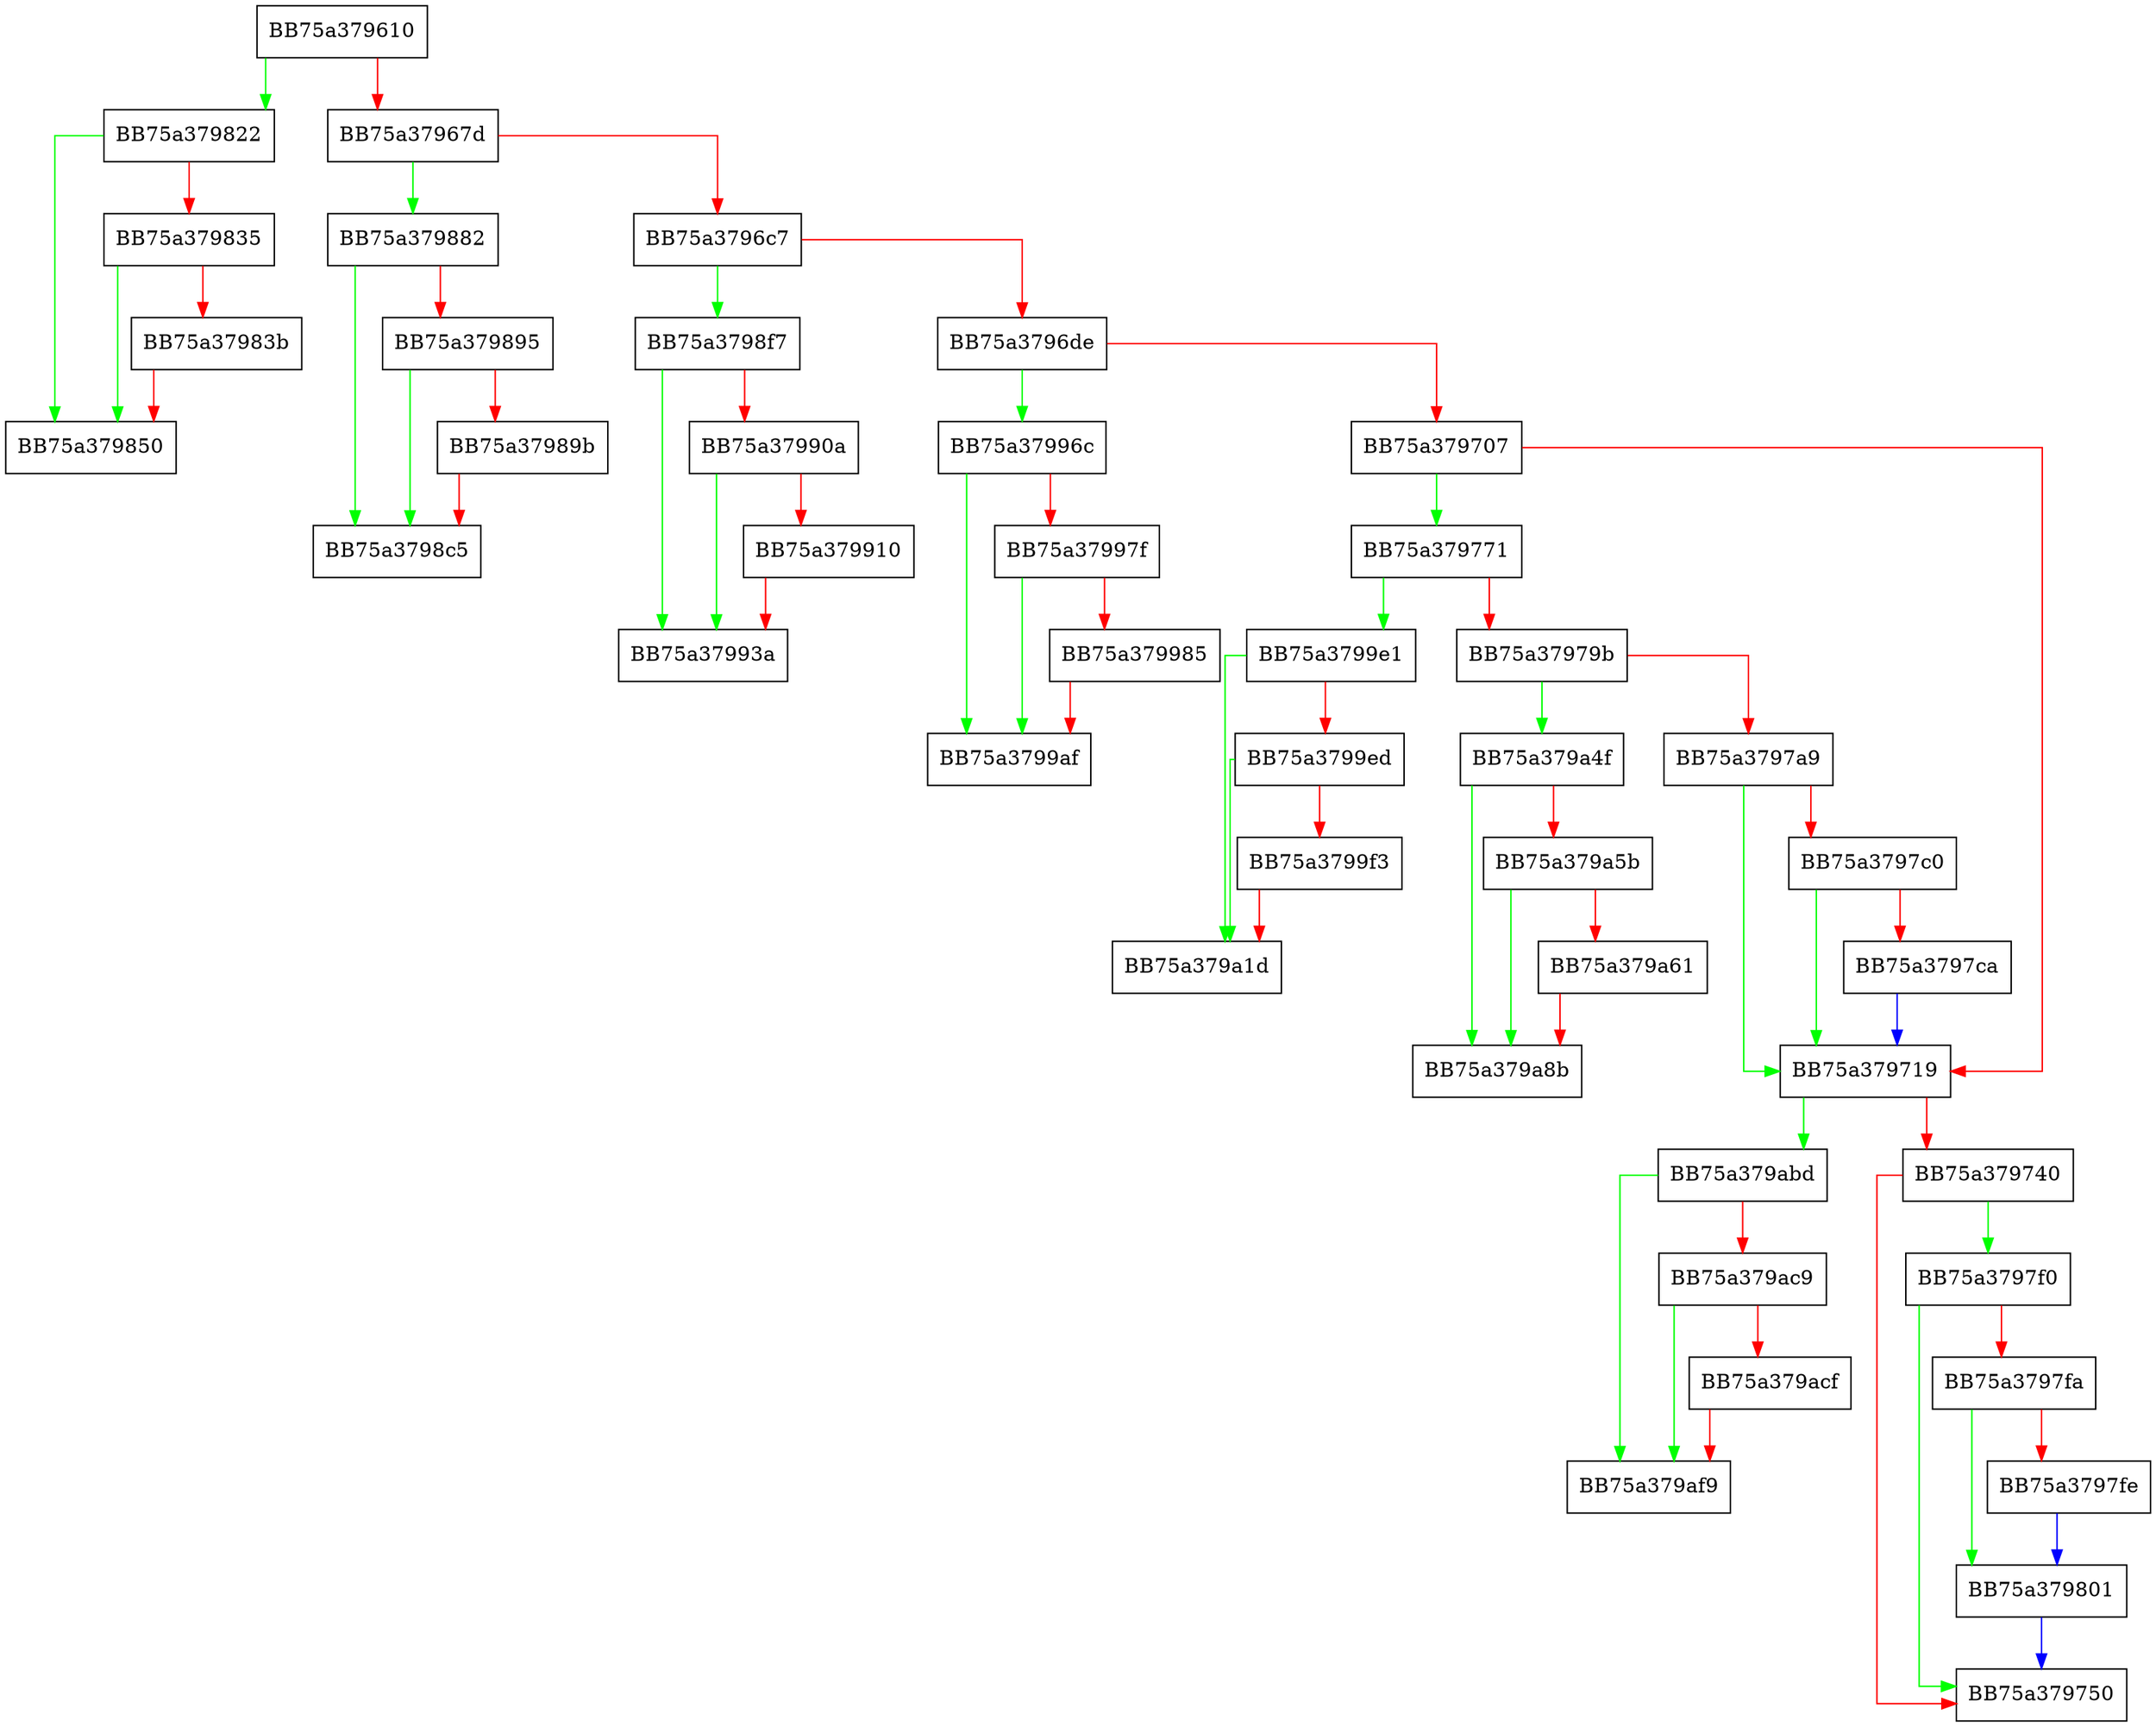 digraph OpenOfflineStorage {
  node [shape="box"];
  graph [splines=ortho];
  BB75a379610 -> BB75a379822 [color="green"];
  BB75a379610 -> BB75a37967d [color="red"];
  BB75a37967d -> BB75a379882 [color="green"];
  BB75a37967d -> BB75a3796c7 [color="red"];
  BB75a3796c7 -> BB75a3798f7 [color="green"];
  BB75a3796c7 -> BB75a3796de [color="red"];
  BB75a3796de -> BB75a37996c [color="green"];
  BB75a3796de -> BB75a379707 [color="red"];
  BB75a379707 -> BB75a379771 [color="green"];
  BB75a379707 -> BB75a379719 [color="red"];
  BB75a379719 -> BB75a379abd [color="green"];
  BB75a379719 -> BB75a379740 [color="red"];
  BB75a379740 -> BB75a3797f0 [color="green"];
  BB75a379740 -> BB75a379750 [color="red"];
  BB75a379771 -> BB75a3799e1 [color="green"];
  BB75a379771 -> BB75a37979b [color="red"];
  BB75a37979b -> BB75a379a4f [color="green"];
  BB75a37979b -> BB75a3797a9 [color="red"];
  BB75a3797a9 -> BB75a379719 [color="green"];
  BB75a3797a9 -> BB75a3797c0 [color="red"];
  BB75a3797c0 -> BB75a379719 [color="green"];
  BB75a3797c0 -> BB75a3797ca [color="red"];
  BB75a3797ca -> BB75a379719 [color="blue"];
  BB75a3797f0 -> BB75a379750 [color="green"];
  BB75a3797f0 -> BB75a3797fa [color="red"];
  BB75a3797fa -> BB75a379801 [color="green"];
  BB75a3797fa -> BB75a3797fe [color="red"];
  BB75a3797fe -> BB75a379801 [color="blue"];
  BB75a379801 -> BB75a379750 [color="blue"];
  BB75a379822 -> BB75a379850 [color="green"];
  BB75a379822 -> BB75a379835 [color="red"];
  BB75a379835 -> BB75a379850 [color="green"];
  BB75a379835 -> BB75a37983b [color="red"];
  BB75a37983b -> BB75a379850 [color="red"];
  BB75a379882 -> BB75a3798c5 [color="green"];
  BB75a379882 -> BB75a379895 [color="red"];
  BB75a379895 -> BB75a3798c5 [color="green"];
  BB75a379895 -> BB75a37989b [color="red"];
  BB75a37989b -> BB75a3798c5 [color="red"];
  BB75a3798f7 -> BB75a37993a [color="green"];
  BB75a3798f7 -> BB75a37990a [color="red"];
  BB75a37990a -> BB75a37993a [color="green"];
  BB75a37990a -> BB75a379910 [color="red"];
  BB75a379910 -> BB75a37993a [color="red"];
  BB75a37996c -> BB75a3799af [color="green"];
  BB75a37996c -> BB75a37997f [color="red"];
  BB75a37997f -> BB75a3799af [color="green"];
  BB75a37997f -> BB75a379985 [color="red"];
  BB75a379985 -> BB75a3799af [color="red"];
  BB75a3799e1 -> BB75a379a1d [color="green"];
  BB75a3799e1 -> BB75a3799ed [color="red"];
  BB75a3799ed -> BB75a379a1d [color="green"];
  BB75a3799ed -> BB75a3799f3 [color="red"];
  BB75a3799f3 -> BB75a379a1d [color="red"];
  BB75a379a4f -> BB75a379a8b [color="green"];
  BB75a379a4f -> BB75a379a5b [color="red"];
  BB75a379a5b -> BB75a379a8b [color="green"];
  BB75a379a5b -> BB75a379a61 [color="red"];
  BB75a379a61 -> BB75a379a8b [color="red"];
  BB75a379abd -> BB75a379af9 [color="green"];
  BB75a379abd -> BB75a379ac9 [color="red"];
  BB75a379ac9 -> BB75a379af9 [color="green"];
  BB75a379ac9 -> BB75a379acf [color="red"];
  BB75a379acf -> BB75a379af9 [color="red"];
}
